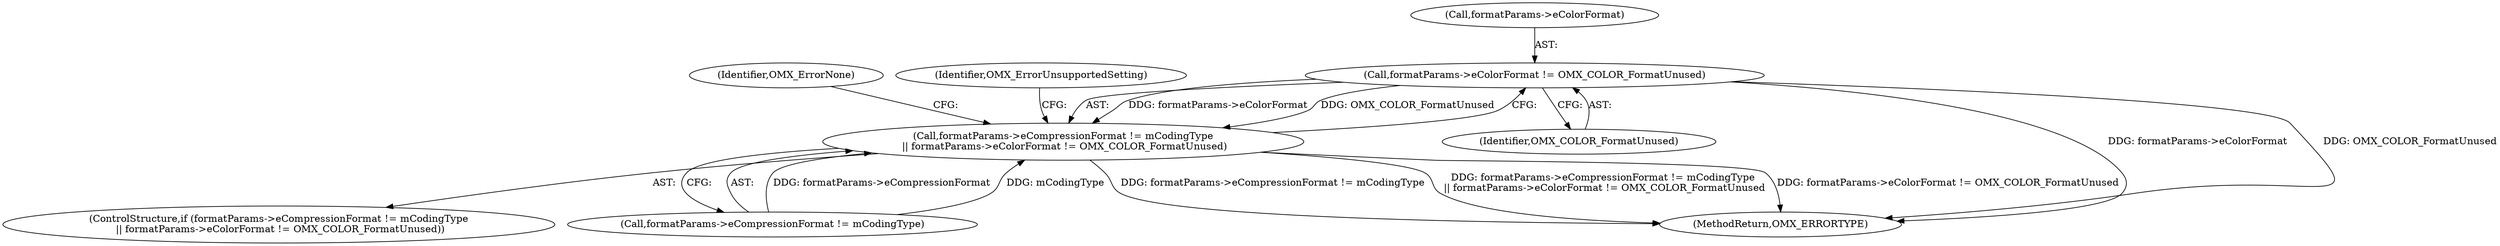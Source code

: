 digraph "0_Android_295c883fe3105b19bcd0f9e07d54c6b589fc5bff_40@pointer" {
"1000193" [label="(Call,formatParams->eColorFormat != OMX_COLOR_FormatUnused)"];
"1000187" [label="(Call,formatParams->eCompressionFormat != mCodingType\n || formatParams->eColorFormat != OMX_COLOR_FormatUnused)"];
"1000187" [label="(Call,formatParams->eCompressionFormat != mCodingType\n || formatParams->eColorFormat != OMX_COLOR_FormatUnused)"];
"1000219" [label="(Identifier,OMX_ErrorNone)"];
"1000200" [label="(Identifier,OMX_ErrorUnsupportedSetting)"];
"1000197" [label="(Identifier,OMX_COLOR_FormatUnused)"];
"1000186" [label="(ControlStructure,if (formatParams->eCompressionFormat != mCodingType\n || formatParams->eColorFormat != OMX_COLOR_FormatUnused))"];
"1000188" [label="(Call,formatParams->eCompressionFormat != mCodingType)"];
"1000194" [label="(Call,formatParams->eColorFormat)"];
"1000193" [label="(Call,formatParams->eColorFormat != OMX_COLOR_FormatUnused)"];
"1000403" [label="(MethodReturn,OMX_ERRORTYPE)"];
"1000193" -> "1000187"  [label="AST: "];
"1000193" -> "1000197"  [label="CFG: "];
"1000194" -> "1000193"  [label="AST: "];
"1000197" -> "1000193"  [label="AST: "];
"1000187" -> "1000193"  [label="CFG: "];
"1000193" -> "1000403"  [label="DDG: formatParams->eColorFormat"];
"1000193" -> "1000403"  [label="DDG: OMX_COLOR_FormatUnused"];
"1000193" -> "1000187"  [label="DDG: formatParams->eColorFormat"];
"1000193" -> "1000187"  [label="DDG: OMX_COLOR_FormatUnused"];
"1000187" -> "1000186"  [label="AST: "];
"1000187" -> "1000188"  [label="CFG: "];
"1000188" -> "1000187"  [label="AST: "];
"1000200" -> "1000187"  [label="CFG: "];
"1000219" -> "1000187"  [label="CFG: "];
"1000187" -> "1000403"  [label="DDG: formatParams->eCompressionFormat != mCodingType"];
"1000187" -> "1000403"  [label="DDG: formatParams->eCompressionFormat != mCodingType\n || formatParams->eColorFormat != OMX_COLOR_FormatUnused"];
"1000187" -> "1000403"  [label="DDG: formatParams->eColorFormat != OMX_COLOR_FormatUnused"];
"1000188" -> "1000187"  [label="DDG: formatParams->eCompressionFormat"];
"1000188" -> "1000187"  [label="DDG: mCodingType"];
}
